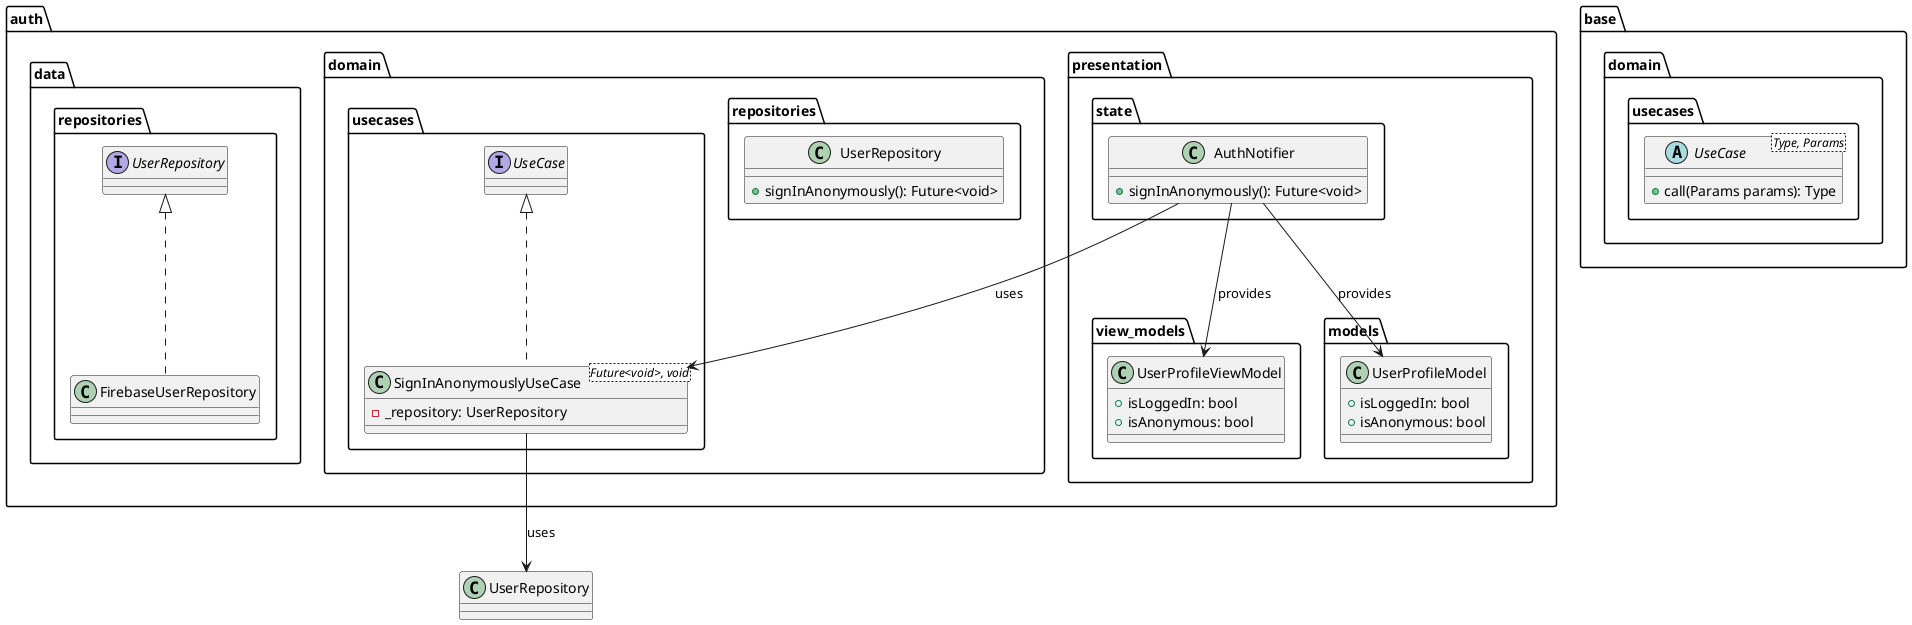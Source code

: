 @startuml public_dashboard_auth_class_diagram

package base.domain.usecases {
    abstract class UseCase<Type, Params> {
        + call(Params params): Type
    }
}

package auth {
    package presentation {
        package view_models {
            class UserProfileViewModel {
                + isLoggedIn: bool
                + isAnonymous: bool
            }
        }

        package models {
            class UserProfileModel {
                + isLoggedIn: bool
                + isAnonymous: bool
            }
        }

        package state {
            class AuthNotifier {
                + signInAnonymously(): Future<void>
            }
        }
    }

    package domain {
        package repositories {
            class UserRepository {
                + signInAnonymously(): Future<void>
            }
        }

        package usecases {
            class SignInAnonymouslyUseCase<Future<void>, void> implements UseCase {
                - _repository: UserRepository
            }
        }
    }

    package data.repositories {
        class FirebaseUserRepository implements UserRepository {}
    }
}

SignInAnonymouslyUseCase --> UserRepository: uses
AuthNotifier --> SignInAnonymouslyUseCase: uses
AuthNotifier --> UserProfileModel: provides
AuthNotifier --> UserProfileViewModel: provides
@enduml
